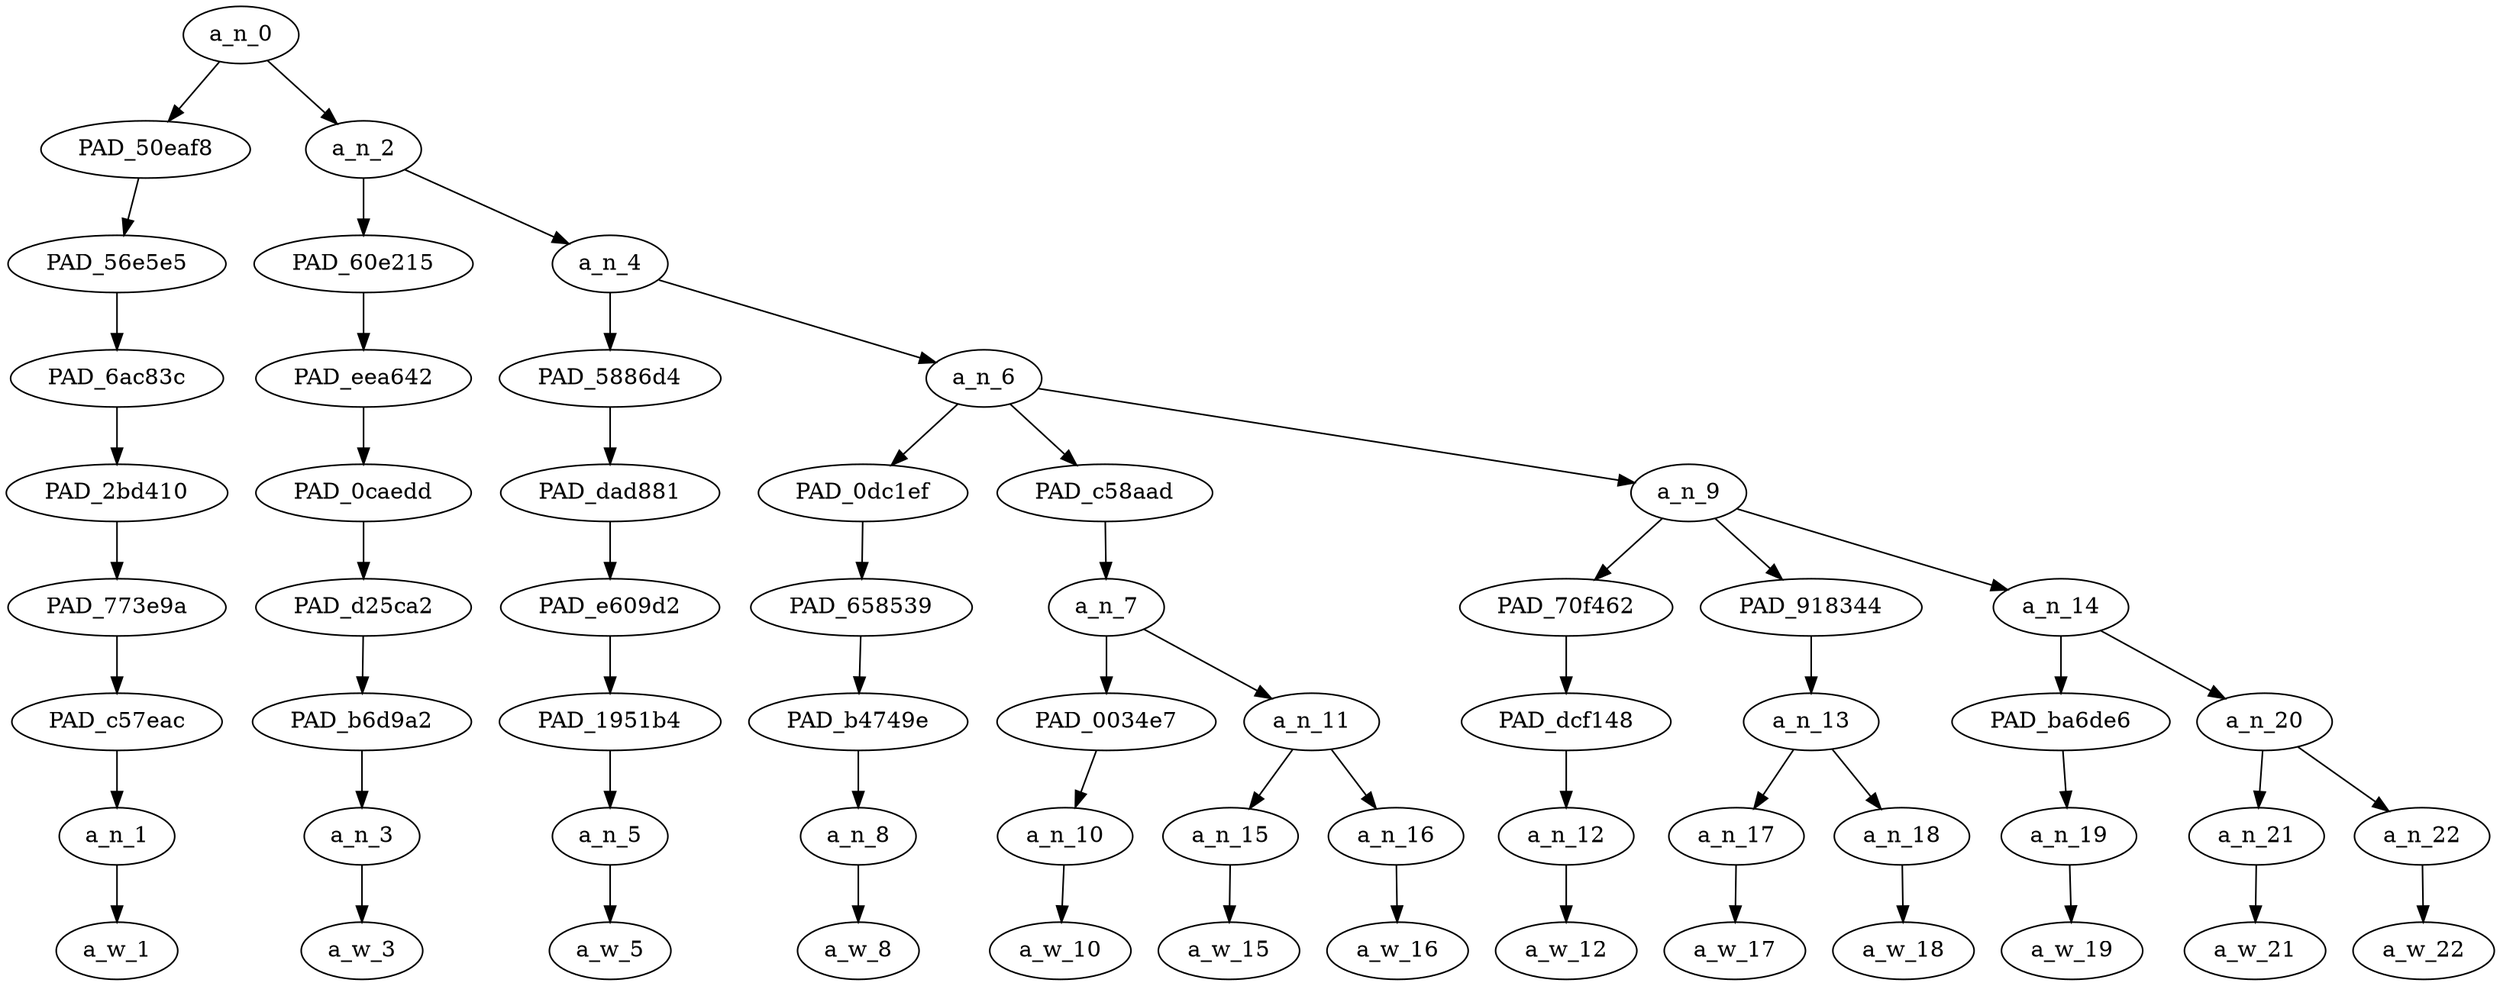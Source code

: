 strict digraph "" {
	a_n_0	[div_dir=-1,
		index=0,
		level=8,
		pos="1.2708333333333335,8!",
		text_span="[0, 1, 2, 3, 4, 5, 6, 7, 8, 9, 10, 11, 12]",
		value=0.99999999];
	PAD_50eaf8	[div_dir=-1,
		index=0,
		level=7,
		pos="0.0,7!",
		text_span="[0]",
		value=0.06428614];
	a_n_0 -> PAD_50eaf8;
	a_n_2	[div_dir=-1,
		index=1,
		level=7,
		pos="2.541666666666667,7!",
		text_span="[1, 2, 3, 4, 5, 6, 7, 8, 9, 10, 11, 12]",
		value=0.93527925];
	a_n_0 -> a_n_2;
	PAD_56e5e5	[div_dir=-1,
		index=0,
		level=6,
		pos="0.0,6!",
		text_span="[0]",
		value=0.06428614];
	PAD_50eaf8 -> PAD_56e5e5;
	PAD_6ac83c	[div_dir=-1,
		index=0,
		level=5,
		pos="0.0,5!",
		text_span="[0]",
		value=0.06428614];
	PAD_56e5e5 -> PAD_6ac83c;
	PAD_2bd410	[div_dir=-1,
		index=0,
		level=4,
		pos="0.0,4!",
		text_span="[0]",
		value=0.06428614];
	PAD_6ac83c -> PAD_2bd410;
	PAD_773e9a	[div_dir=-1,
		index=0,
		level=3,
		pos="0.0,3!",
		text_span="[0]",
		value=0.06428614];
	PAD_2bd410 -> PAD_773e9a;
	PAD_c57eac	[div_dir=-1,
		index=0,
		level=2,
		pos="0.0,2!",
		text_span="[0]",
		value=0.06428614];
	PAD_773e9a -> PAD_c57eac;
	a_n_1	[div_dir=-1,
		index=0,
		level=1,
		pos="0.0,1!",
		text_span="[0]",
		value=0.06428614];
	PAD_c57eac -> a_n_1;
	a_w_1	[div_dir=0,
		index=0,
		level=0,
		pos="0,0!",
		text_span="[0]",
		value="<user>"];
	a_n_1 -> a_w_1;
	PAD_60e215	[div_dir=-1,
		index=1,
		level=6,
		pos="1.0,6!",
		text_span="[1]",
		value=0.03427312];
	a_n_2 -> PAD_60e215;
	a_n_4	[div_dir=-1,
		index=2,
		level=6,
		pos="4.083333333333334,6!",
		text_span="[2, 3, 4, 5, 6, 7, 8, 9, 10, 11, 12]",
		value=0.90058097];
	a_n_2 -> a_n_4;
	PAD_eea642	[div_dir=-1,
		index=1,
		level=5,
		pos="1.0,5!",
		text_span="[1]",
		value=0.03427312];
	PAD_60e215 -> PAD_eea642;
	PAD_0caedd	[div_dir=-1,
		index=1,
		level=4,
		pos="1.0,4!",
		text_span="[1]",
		value=0.03427312];
	PAD_eea642 -> PAD_0caedd;
	PAD_d25ca2	[div_dir=-1,
		index=1,
		level=3,
		pos="1.0,3!",
		text_span="[1]",
		value=0.03427312];
	PAD_0caedd -> PAD_d25ca2;
	PAD_b6d9a2	[div_dir=-1,
		index=1,
		level=2,
		pos="1.0,2!",
		text_span="[1]",
		value=0.03427312];
	PAD_d25ca2 -> PAD_b6d9a2;
	a_n_3	[div_dir=-1,
		index=1,
		level=1,
		pos="1.0,1!",
		text_span="[1]",
		value=0.03427312];
	PAD_b6d9a2 -> a_n_3;
	a_w_3	[div_dir=0,
		index=1,
		level=0,
		pos="1,0!",
		text_span="[1]",
		value=would];
	a_n_3 -> a_w_3;
	PAD_5886d4	[div_dir=-1,
		index=2,
		level=5,
		pos="2.0,5!",
		text_span="[2]",
		value=0.03464038];
	a_n_4 -> PAD_5886d4;
	a_n_6	[div_dir=-1,
		index=3,
		level=5,
		pos="6.166666666666667,5!",
		text_span="[3, 4, 5, 6, 7, 8, 9, 10, 11, 12]",
		value=0.86555447];
	a_n_4 -> a_n_6;
	PAD_dad881	[div_dir=-1,
		index=2,
		level=4,
		pos="2.0,4!",
		text_span="[2]",
		value=0.03464038];
	PAD_5886d4 -> PAD_dad881;
	PAD_e609d2	[div_dir=-1,
		index=2,
		level=3,
		pos="2.0,3!",
		text_span="[2]",
		value=0.03464038];
	PAD_dad881 -> PAD_e609d2;
	PAD_1951b4	[div_dir=-1,
		index=2,
		level=2,
		pos="2.0,2!",
		text_span="[2]",
		value=0.03464038];
	PAD_e609d2 -> PAD_1951b4;
	a_n_5	[div_dir=-1,
		index=2,
		level=1,
		pos="2.0,1!",
		text_span="[2]",
		value=0.03464038];
	PAD_1951b4 -> a_n_5;
	a_w_5	[div_dir=0,
		index=2,
		level=0,
		pos="2,0!",
		text_span="[2]",
		value=have];
	a_n_5 -> a_w_5;
	PAD_0dc1ef	[div_dir=-1,
		index=4,
		level=4,
		pos="6.0,4!",
		text_span="[6]",
		value=0.04834263];
	a_n_6 -> PAD_0dc1ef;
	PAD_c58aad	[div_dir=-1,
		index=3,
		level=4,
		pos="3.75,4!",
		text_span="[3, 4, 5]",
		value=0.21958371];
	a_n_6 -> PAD_c58aad;
	a_n_9	[div_dir=-1,
		index=5,
		level=4,
		pos="8.75,4!",
		text_span="[7, 8, 9, 10, 11, 12]",
		value=0.59724482];
	a_n_6 -> a_n_9;
	PAD_658539	[div_dir=-1,
		index=4,
		level=3,
		pos="6.0,3!",
		text_span="[6]",
		value=0.04834263];
	PAD_0dc1ef -> PAD_658539;
	PAD_b4749e	[div_dir=-1,
		index=5,
		level=2,
		pos="6.0,2!",
		text_span="[6]",
		value=0.04834263];
	PAD_658539 -> PAD_b4749e;
	a_n_8	[div_dir=-1,
		index=6,
		level=1,
		pos="6.0,1!",
		text_span="[6]",
		value=0.04834263];
	PAD_b4749e -> a_n_8;
	a_w_8	[div_dir=0,
		index=6,
		level=0,
		pos="6,0!",
		text_span="[6]",
		value=and];
	a_n_8 -> a_w_8;
	a_n_7	[div_dir=-1,
		index=3,
		level=3,
		pos="3.75,3!",
		text_span="[3, 4, 5]",
		value=0.21958371];
	PAD_c58aad -> a_n_7;
	PAD_0034e7	[div_dir=-1,
		index=3,
		level=2,
		pos="3.0,2!",
		text_span="[3]",
		value=0.07154525];
	a_n_7 -> PAD_0034e7;
	a_n_11	[div_dir=-1,
		index=4,
		level=2,
		pos="4.5,2!",
		text_span="[4, 5]",
		value=0.14793475];
	a_n_7 -> a_n_11;
	a_n_10	[div_dir=-1,
		index=3,
		level=1,
		pos="3.0,1!",
		text_span="[3]",
		value=0.07154525];
	PAD_0034e7 -> a_n_10;
	a_w_10	[div_dir=0,
		index=3,
		level=0,
		pos="3,0!",
		text_span="[3]",
		value=pressed];
	a_n_10 -> a_w_10;
	a_n_15	[div_dir=-1,
		index=4,
		level=1,
		pos="4.0,1!",
		text_span="[4]",
		value=0.04502336];
	a_n_11 -> a_n_15;
	a_n_16	[div_dir=-1,
		index=5,
		level=1,
		pos="5.0,1!",
		text_span="[5]",
		value=0.10279033];
	a_n_11 -> a_n_16;
	a_w_15	[div_dir=0,
		index=4,
		level=0,
		pos="4,0!",
		text_span="[4]",
		value=that];
	a_n_15 -> a_w_15;
	a_w_16	[div_dir=0,
		index=5,
		level=0,
		pos="5,0!",
		text_span="[5]",
		value=bitch];
	a_n_16 -> a_w_16;
	PAD_70f462	[div_dir=-1,
		index=5,
		level=3,
		pos="7.0,3!",
		text_span="[7]",
		value=0.05801425];
	a_n_9 -> PAD_70f462;
	PAD_918344	[div_dir=-1,
		index=6,
		level=3,
		pos="8.5,3!",
		text_span="[8, 9]",
		value=0.40756875];
	a_n_9 -> PAD_918344;
	a_n_14	[div_dir=-1,
		index=7,
		level=3,
		pos="10.75,3!",
		text_span="[10, 11, 12]",
		value=0.13132996];
	a_n_9 -> a_n_14;
	PAD_dcf148	[div_dir=-1,
		index=6,
		level=2,
		pos="7.0,2!",
		text_span="[7]",
		value=0.05801425];
	PAD_70f462 -> PAD_dcf148;
	a_n_12	[div_dir=-1,
		index=7,
		level=1,
		pos="7.0,1!",
		text_span="[7]",
		value=0.05801425];
	PAD_dcf148 -> a_n_12;
	a_w_12	[div_dir=0,
		index=7,
		level=0,
		pos="7,0!",
		text_span="[7]",
		value=beat];
	a_n_12 -> a_w_12;
	a_n_13	[div_dir=-1,
		index=7,
		level=2,
		pos="8.5,2!",
		text_span="[8, 9]",
		value=0.40756875];
	PAD_918344 -> a_n_13;
	a_n_17	[div_dir=-1,
		index=8,
		level=1,
		pos="8.0,1!",
		text_span="[8]",
		value=0.05217646];
	a_n_13 -> a_n_17;
	a_n_18	[div_dir=-1,
		index=9,
		level=1,
		pos="9.0,1!",
		text_span="[9]",
		value=0.35513909];
	a_n_13 -> a_n_18;
	a_w_17	[div_dir=0,
		index=8,
		level=0,
		pos="8,0!",
		text_span="[8]",
		value=the];
	a_n_17 -> a_w_17;
	a_w_18	[div_dir=0,
		index=9,
		level=0,
		pos="9,0!",
		text_span="[9]",
		value=faggot];
	a_n_18 -> a_w_18;
	PAD_ba6de6	[div_dir=1,
		index=8,
		level=2,
		pos="10.0,2!",
		text_span="[10]",
		value=0.04652923];
	a_n_14 -> PAD_ba6de6;
	a_n_20	[div_dir=-1,
		index=9,
		level=2,
		pos="11.5,2!",
		text_span="[11, 12]",
		value=0.08469291];
	a_n_14 -> a_n_20;
	a_n_19	[div_dir=1,
		index=10,
		level=1,
		pos="10.0,1!",
		text_span="[10]",
		value=0.04652923];
	PAD_ba6de6 -> a_n_19;
	a_w_19	[div_dir=0,
		index=10,
		level=0,
		pos="10,0!",
		text_span="[10]",
		value=out];
	a_n_19 -> a_w_19;
	a_n_21	[div_dir=-1,
		index=11,
		level=1,
		pos="11.0,1!",
		text_span="[11]",
		value=0.03358559];
	a_n_20 -> a_n_21;
	a_n_22	[div_dir=-1,
		index=12,
		level=1,
		pos="12.0,1!",
		text_span="[12]",
		value=0.05089455];
	a_n_20 -> a_n_22;
	a_w_21	[div_dir=0,
		index=11,
		level=0,
		pos="11,0!",
		text_span="[11]",
		value=of];
	a_n_21 -> a_w_21;
	a_w_22	[div_dir=0,
		index=12,
		level=0,
		pos="12,0!",
		text_span="[12]",
		value=him];
	a_n_22 -> a_w_22;
}
